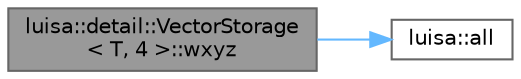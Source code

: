 digraph "luisa::detail::VectorStorage&lt; T, 4 &gt;::wxyz"
{
 // LATEX_PDF_SIZE
  bgcolor="transparent";
  edge [fontname=Helvetica,fontsize=10,labelfontname=Helvetica,labelfontsize=10];
  node [fontname=Helvetica,fontsize=10,shape=box,height=0.2,width=0.4];
  rankdir="LR";
  Node1 [id="Node000001",label="luisa::detail::VectorStorage\l\< T, 4 \>::wxyz",height=0.2,width=0.4,color="gray40", fillcolor="grey60", style="filled", fontcolor="black",tooltip=" "];
  Node1 -> Node2 [id="edge1_Node000001_Node000002",color="steelblue1",style="solid",tooltip=" "];
  Node2 [id="Node000002",label="luisa::all",height=0.2,width=0.4,color="grey40", fillcolor="white", style="filled",URL="$namespaceluisa.html#a13cf720e9d8ddaf3ef484b032e08122a",tooltip="all of bool2 is true"];
}
